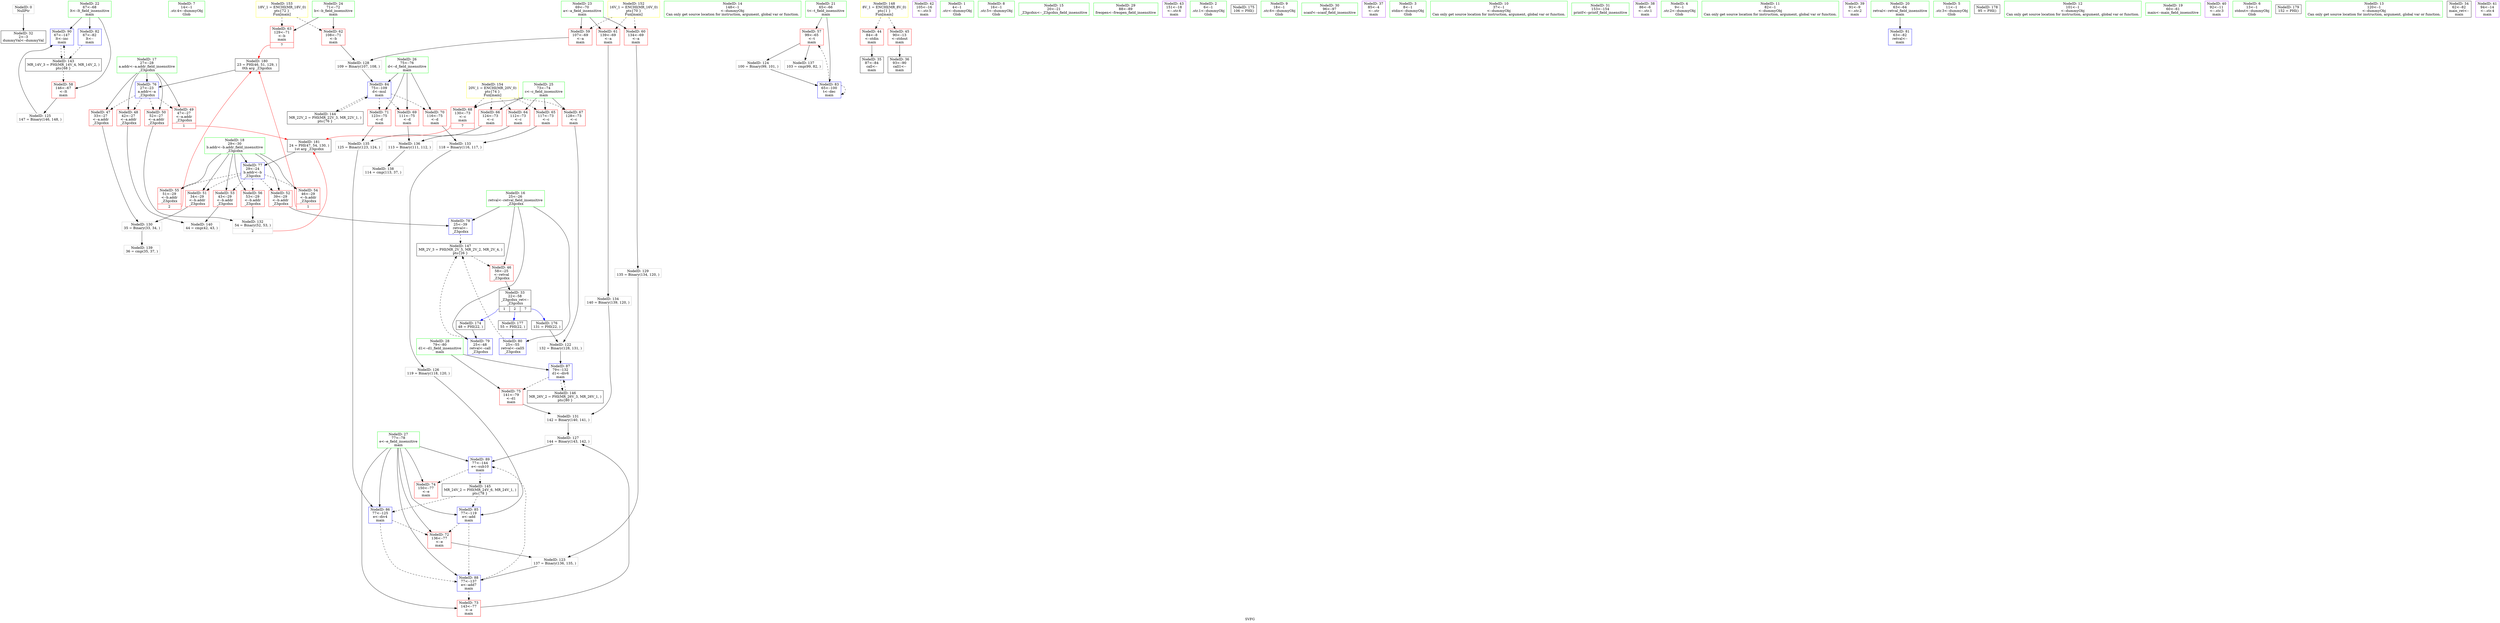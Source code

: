 digraph "SVFG" {
	label="SVFG";

	Node0x5574054741f0 [shape=record,color=grey,label="{NodeID: 0\nNullPtr}"];
	Node0x5574054741f0 -> Node0x55740548a260[style=solid];
	Node0x55740548e1d0 [shape=record,color=blue,label="{NodeID: 90\n67\<--147\nlt\<--inc\nmain\n}"];
	Node0x55740548e1d0 -> Node0x5574054982d0[style=dashed];
	Node0x557405488510 [shape=record,color=green,label="{NodeID: 7\n14\<--1\n.str.4\<--dummyObj\nGlob }"];
	Node0x5574054a2f70 [shape=record,color=black,label="{NodeID: 180\n23 = PHI(46, 51, 129, )\n0th arg _Z3gcdxx }"];
	Node0x5574054a2f70 -> Node0x55740548d670[style=solid];
	Node0x5574054892a0 [shape=record,color=green,label="{NodeID: 14\n148\<--1\n\<--dummyObj\nCan only get source location for instruction, argument, global var or function.}"];
	Node0x5574054898e0 [shape=record,color=green,label="{NodeID: 21\n65\<--66\nt\<--t_field_insensitive\nmain\n}"];
	Node0x5574054898e0 -> Node0x55740548c700[style=solid];
	Node0x5574054898e0 -> Node0x55740548dc20[style=solid];
	Node0x557405489e90 [shape=record,color=green,label="{NodeID: 28\n79\<--80\nd1\<--d1_field_insensitive\nmain\n}"];
	Node0x557405489e90 -> Node0x55740548d5a0[style=solid];
	Node0x557405489e90 -> Node0x55740548df60[style=solid];
	Node0x55740548a500 [shape=record,color=black,label="{NodeID: 35\n87\<--84\ncall\<--\nmain\n}"];
	Node0x557405490ce0 [shape=record,color=grey,label="{NodeID: 125\n147 = Binary(146, 148, )\n}"];
	Node0x557405490ce0 -> Node0x55740548e1d0[style=solid];
	Node0x55740548aab0 [shape=record,color=purple,label="{NodeID: 42\n105\<--16\n\<--.str.5\nmain\n}"];
	Node0x557405491760 [shape=record,color=grey,label="{NodeID: 132\n54 = Binary(52, 53, )\n|{<s0>2}}"];
	Node0x557405491760:s0 -> Node0x5574054a32b0[style=solid,color=red];
	Node0x55740548c080 [shape=record,color=red,label="{NodeID: 49\n47\<--27\n\<--a.addr\n_Z3gcdxx\n|{<s0>1}}"];
	Node0x55740548c080:s0 -> Node0x5574054a32b0[style=solid,color=red];
	Node0x557405492a30 [shape=record,color=grey,label="{NodeID: 139\n36 = cmp(35, 37, )\n}"];
	Node0x55740548c630 [shape=record,color=red,label="{NodeID: 56\n53\<--29\n\<--b.addr\n_Z3gcdxx\n}"];
	Node0x55740548c630 -> Node0x557405491760[style=solid];
	Node0x5574054991d0 [shape=record,color=black,label="{NodeID: 146\nMR_26V_2 = PHI(MR_26V_3, MR_26V_1, )\npts\{80 \}\n}"];
	Node0x5574054991d0 -> Node0x55740548df60[style=dashed];
	Node0x55740548cbe0 [shape=record,color=red,label="{NodeID: 63\n129\<--71\n\<--b\nmain\n|{<s0>7}}"];
	Node0x55740548cbe0:s0 -> Node0x5574054a2f70[style=solid,color=red];
	Node0x55740549aa70 [shape=record,color=yellow,style=double,label="{NodeID: 153\n18V_1 = ENCHI(MR_18V_0)\npts\{72 \}\nFun[main]}"];
	Node0x55740549aa70 -> Node0x55740548cb10[style=dashed];
	Node0x55740549aa70 -> Node0x55740548cbe0[style=dashed];
	Node0x55740548d190 [shape=record,color=red,label="{NodeID: 70\n116\<--75\n\<--d\nmain\n}"];
	Node0x55740548d190 -> Node0x5574054918e0[style=solid];
	Node0x55740548d740 [shape=record,color=blue,label="{NodeID: 77\n29\<--24\nb.addr\<--b\n_Z3gcdxx\n}"];
	Node0x55740548d740 -> Node0x55740548c220[style=dashed];
	Node0x55740548d740 -> Node0x55740548c2f0[style=dashed];
	Node0x55740548d740 -> Node0x55740548c3c0[style=dashed];
	Node0x55740548d740 -> Node0x55740548c490[style=dashed];
	Node0x55740548d740 -> Node0x55740548c560[style=dashed];
	Node0x55740548d740 -> Node0x55740548c630[style=dashed];
	Node0x55740548dcf0 [shape=record,color=blue,label="{NodeID: 84\n75\<--109\nd\<--mul\nmain\n}"];
	Node0x55740548dcf0 -> Node0x55740548d0c0[style=dashed];
	Node0x55740548dcf0 -> Node0x55740548d190[style=dashed];
	Node0x55740548dcf0 -> Node0x55740548d260[style=dashed];
	Node0x55740548dcf0 -> Node0x5574054987d0[style=dashed];
	Node0x557405488140 [shape=record,color=green,label="{NodeID: 1\n4\<--1\n.str\<--dummyObj\nGlob }"];
	Node0x5574054a2530 [shape=record,color=black,label="{NodeID: 174\n48 = PHI(22, )\n}"];
	Node0x5574054a2530 -> Node0x55740548d8e0[style=solid];
	Node0x5574054885a0 [shape=record,color=green,label="{NodeID: 8\n16\<--1\n.str.5\<--dummyObj\nGlob }"];
	Node0x5574054a32b0 [shape=record,color=black,label="{NodeID: 181\n24 = PHI(47, 54, 130, )\n1st arg _Z3gcdxx }"];
	Node0x5574054a32b0 -> Node0x55740548d740[style=solid];
	Node0x5574054893a0 [shape=record,color=green,label="{NodeID: 15\n20\<--21\n_Z3gcdxx\<--_Z3gcdxx_field_insensitive\n}"];
	Node0x5574054899b0 [shape=record,color=green,label="{NodeID: 22\n67\<--68\nlt\<--lt_field_insensitive\nmain\n}"];
	Node0x5574054899b0 -> Node0x55740548c7d0[style=solid];
	Node0x5574054899b0 -> Node0x55740548db50[style=solid];
	Node0x5574054899b0 -> Node0x55740548e1d0[style=solid];
	Node0x557405489f60 [shape=record,color=green,label="{NodeID: 29\n88\<--89\nfreopen\<--freopen_field_insensitive\n}"];
	Node0x55740548a5d0 [shape=record,color=black,label="{NodeID: 36\n93\<--90\ncall1\<--\nmain\n}"];
	Node0x557405490e60 [shape=record,color=grey,label="{NodeID: 126\n119 = Binary(118, 120, )\n}"];
	Node0x557405490e60 -> Node0x55740548ddc0[style=solid];
	Node0x55740548ab80 [shape=record,color=purple,label="{NodeID: 43\n151\<--18\n\<--.str.6\nmain\n}"];
	Node0x5574054918e0 [shape=record,color=grey,label="{NodeID: 133\n118 = Binary(116, 117, )\n}"];
	Node0x5574054918e0 -> Node0x557405490e60[style=solid];
	Node0x55740548c150 [shape=record,color=red,label="{NodeID: 50\n52\<--27\n\<--a.addr\n_Z3gcdxx\n}"];
	Node0x55740548c150 -> Node0x557405491760[style=solid];
	Node0x557405492b70 [shape=record,color=grey,label="{NodeID: 140\n44 = cmp(42, 43, )\n}"];
	Node0x55740548c700 [shape=record,color=red,label="{NodeID: 57\n99\<--65\n\<--t\nmain\n}"];
	Node0x55740548c700 -> Node0x557405490b60[style=solid];
	Node0x55740548c700 -> Node0x55740548bc60[style=solid];
	Node0x5574054996d0 [shape=record,color=black,label="{NodeID: 147\nMR_2V_3 = PHI(MR_2V_5, MR_2V_2, MR_2V_4, )\npts\{26 \}\n}"];
	Node0x5574054996d0 -> Node0x55740548adf0[style=dashed];
	Node0x55740548ccb0 [shape=record,color=red,label="{NodeID: 64\n112\<--73\n\<--c\nmain\n}"];
	Node0x55740548ccb0 -> Node0x55740548bae0[style=solid];
	Node0x55740549ab50 [shape=record,color=yellow,style=double,label="{NodeID: 154\n20V_1 = ENCHI(MR_20V_0)\npts\{74 \}\nFun[main]}"];
	Node0x55740549ab50 -> Node0x55740548ccb0[style=dashed];
	Node0x55740549ab50 -> Node0x55740548cd80[style=dashed];
	Node0x55740549ab50 -> Node0x55740548ce50[style=dashed];
	Node0x55740549ab50 -> Node0x55740548cf20[style=dashed];
	Node0x55740549ab50 -> Node0x55740548cff0[style=dashed];
	Node0x55740548d260 [shape=record,color=red,label="{NodeID: 71\n123\<--75\n\<--d\nmain\n}"];
	Node0x55740548d260 -> Node0x55740548b960[style=solid];
	Node0x55740548d810 [shape=record,color=blue,label="{NodeID: 78\n25\<--39\nretval\<--\n_Z3gcdxx\n}"];
	Node0x55740548d810 -> Node0x5574054996d0[style=dashed];
	Node0x55740548ddc0 [shape=record,color=blue,label="{NodeID: 85\n77\<--119\ne\<--add\nmain\n}"];
	Node0x55740548ddc0 -> Node0x55740548d330[style=dashed];
	Node0x55740548ddc0 -> Node0x55740548e030[style=dashed];
	Node0x5574054881d0 [shape=record,color=green,label="{NodeID: 2\n6\<--1\n.str.1\<--dummyObj\nGlob }"];
	Node0x5574054a2ad0 [shape=record,color=black,label="{NodeID: 175\n106 = PHI()\n}"];
	Node0x557405488630 [shape=record,color=green,label="{NodeID: 9\n18\<--1\n.str.6\<--dummyObj\nGlob }"];
	Node0x5574054894a0 [shape=record,color=green,label="{NodeID: 16\n25\<--26\nretval\<--retval_field_insensitive\n_Z3gcdxx\n}"];
	Node0x5574054894a0 -> Node0x55740548adf0[style=solid];
	Node0x5574054894a0 -> Node0x55740548d810[style=solid];
	Node0x5574054894a0 -> Node0x55740548d8e0[style=solid];
	Node0x5574054894a0 -> Node0x55740548d9b0[style=solid];
	Node0x557405489a80 [shape=record,color=green,label="{NodeID: 23\n69\<--70\na\<--a_field_insensitive\nmain\n}"];
	Node0x557405489a80 -> Node0x55740548c8a0[style=solid];
	Node0x557405489a80 -> Node0x55740548c970[style=solid];
	Node0x557405489a80 -> Node0x55740548ca40[style=solid];
	Node0x55740548a060 [shape=record,color=green,label="{NodeID: 30\n96\<--97\nscanf\<--scanf_field_insensitive\n}"];
	Node0x55740548a6a0 [shape=record,color=purple,label="{NodeID: 37\n85\<--4\n\<--.str\nmain\n}"];
	Node0x557405490fe0 [shape=record,color=grey,label="{NodeID: 127\n144 = Binary(143, 142, )\n}"];
	Node0x557405490fe0 -> Node0x55740548e100[style=solid];
	Node0x55740548ac50 [shape=record,color=red,label="{NodeID: 44\n84\<--8\n\<--stdin\nmain\n}"];
	Node0x55740548ac50 -> Node0x55740548a500[style=solid];
	Node0x55740548b7e0 [shape=record,color=grey,label="{NodeID: 134\n140 = Binary(139, 120, )\n}"];
	Node0x55740548b7e0 -> Node0x5574054915e0[style=solid];
	Node0x55740548c220 [shape=record,color=red,label="{NodeID: 51\n34\<--29\n\<--b.addr\n_Z3gcdxx\n}"];
	Node0x55740548c220 -> Node0x557405491460[style=solid];
	Node0x55740548c7d0 [shape=record,color=red,label="{NodeID: 58\n146\<--67\n\<--lt\nmain\n}"];
	Node0x55740548c7d0 -> Node0x557405490ce0[style=solid];
	Node0x557405499bd0 [shape=record,color=yellow,style=double,label="{NodeID: 148\n8V_1 = ENCHI(MR_8V_0)\npts\{1 \}\nFun[main]}"];
	Node0x557405499bd0 -> Node0x55740548ac50[style=dashed];
	Node0x557405499bd0 -> Node0x55740548ad20[style=dashed];
	Node0x55740548cd80 [shape=record,color=red,label="{NodeID: 65\n117\<--73\n\<--c\nmain\n}"];
	Node0x55740548cd80 -> Node0x5574054918e0[style=solid];
	Node0x55740548d330 [shape=record,color=red,label="{NodeID: 72\n136\<--77\n\<--e\nmain\n}"];
	Node0x55740548d330 -> Node0x5574054909e0[style=solid];
	Node0x55740548d8e0 [shape=record,color=blue,label="{NodeID: 79\n25\<--48\nretval\<--call\n_Z3gcdxx\n}"];
	Node0x55740548d8e0 -> Node0x5574054996d0[style=dashed];
	Node0x55740548de90 [shape=record,color=blue,label="{NodeID: 86\n77\<--125\ne\<--div4\nmain\n}"];
	Node0x55740548de90 -> Node0x55740548d330[style=dashed];
	Node0x55740548de90 -> Node0x55740548e030[style=dashed];
	Node0x5574054753f0 [shape=record,color=green,label="{NodeID: 3\n8\<--1\nstdin\<--dummyObj\nGlob }"];
	Node0x5574054a2ba0 [shape=record,color=black,label="{NodeID: 176\n131 = PHI(22, )\n}"];
	Node0x5574054a2ba0 -> Node0x557405490860[style=solid];
	Node0x557405488ea0 [shape=record,color=green,label="{NodeID: 10\n37\<--1\n\<--dummyObj\nCan only get source location for instruction, argument, global var or function.}"];
	Node0x557405489570 [shape=record,color=green,label="{NodeID: 17\n27\<--28\na.addr\<--a.addr_field_insensitive\n_Z3gcdxx\n}"];
	Node0x557405489570 -> Node0x55740548aec0[style=solid];
	Node0x557405489570 -> Node0x55740548bfb0[style=solid];
	Node0x557405489570 -> Node0x55740548c080[style=solid];
	Node0x557405489570 -> Node0x55740548c150[style=solid];
	Node0x557405489570 -> Node0x55740548d670[style=solid];
	Node0x557405489b50 [shape=record,color=green,label="{NodeID: 24\n71\<--72\nb\<--b_field_insensitive\nmain\n}"];
	Node0x557405489b50 -> Node0x55740548cb10[style=solid];
	Node0x557405489b50 -> Node0x55740548cbe0[style=solid];
	Node0x55740548a160 [shape=record,color=green,label="{NodeID: 31\n153\<--154\nprintf\<--printf_field_insensitive\n}"];
	Node0x55740548a770 [shape=record,color=purple,label="{NodeID: 38\n86\<--6\n\<--.str.1\nmain\n}"];
	Node0x557405491160 [shape=record,color=grey,label="{NodeID: 128\n109 = Binary(107, 108, )\n}"];
	Node0x557405491160 -> Node0x55740548dcf0[style=solid];
	Node0x55740548ad20 [shape=record,color=red,label="{NodeID: 45\n90\<--13\n\<--stdout\nmain\n}"];
	Node0x55740548ad20 -> Node0x55740548a5d0[style=solid];
	Node0x55740548b960 [shape=record,color=grey,label="{NodeID: 135\n125 = Binary(123, 124, )\n}"];
	Node0x55740548b960 -> Node0x55740548de90[style=solid];
	Node0x55740548c2f0 [shape=record,color=red,label="{NodeID: 52\n39\<--29\n\<--b.addr\n_Z3gcdxx\n}"];
	Node0x55740548c2f0 -> Node0x55740548d810[style=solid];
	Node0x55740548c8a0 [shape=record,color=red,label="{NodeID: 59\n107\<--69\n\<--a\nmain\n}"];
	Node0x55740548c8a0 -> Node0x557405491160[style=solid];
	Node0x55740548ce50 [shape=record,color=red,label="{NodeID: 66\n124\<--73\n\<--c\nmain\n}"];
	Node0x55740548ce50 -> Node0x55740548b960[style=solid];
	Node0x55740548d400 [shape=record,color=red,label="{NodeID: 73\n143\<--77\n\<--e\nmain\n}"];
	Node0x55740548d400 -> Node0x557405490fe0[style=solid];
	Node0x55740548d9b0 [shape=record,color=blue,label="{NodeID: 80\n25\<--55\nretval\<--call5\n_Z3gcdxx\n}"];
	Node0x55740548d9b0 -> Node0x5574054996d0[style=dashed];
	Node0x55740548df60 [shape=record,color=blue,label="{NodeID: 87\n79\<--132\nd1\<--div6\nmain\n}"];
	Node0x55740548df60 -> Node0x55740548d5a0[style=dashed];
	Node0x55740548df60 -> Node0x5574054991d0[style=dashed];
	Node0x557405475480 [shape=record,color=green,label="{NodeID: 4\n9\<--1\n.str.2\<--dummyObj\nGlob }"];
	Node0x5574054a2cd0 [shape=record,color=black,label="{NodeID: 177\n55 = PHI(22, )\n}"];
	Node0x5574054a2cd0 -> Node0x55740548d9b0[style=solid];
	Node0x557405488fa0 [shape=record,color=green,label="{NodeID: 11\n82\<--1\n\<--dummyObj\nCan only get source location for instruction, argument, global var or function.}"];
	Node0x557405489640 [shape=record,color=green,label="{NodeID: 18\n29\<--30\nb.addr\<--b.addr_field_insensitive\n_Z3gcdxx\n}"];
	Node0x557405489640 -> Node0x55740548c220[style=solid];
	Node0x557405489640 -> Node0x55740548c2f0[style=solid];
	Node0x557405489640 -> Node0x55740548c3c0[style=solid];
	Node0x557405489640 -> Node0x55740548c490[style=solid];
	Node0x557405489640 -> Node0x55740548c560[style=solid];
	Node0x557405489640 -> Node0x55740548c630[style=solid];
	Node0x557405489640 -> Node0x55740548d740[style=solid];
	Node0x557405489c20 [shape=record,color=green,label="{NodeID: 25\n73\<--74\nc\<--c_field_insensitive\nmain\n}"];
	Node0x557405489c20 -> Node0x55740548ccb0[style=solid];
	Node0x557405489c20 -> Node0x55740548cd80[style=solid];
	Node0x557405489c20 -> Node0x55740548ce50[style=solid];
	Node0x557405489c20 -> Node0x55740548cf20[style=solid];
	Node0x557405489c20 -> Node0x55740548cff0[style=solid];
	Node0x55740548a260 [shape=record,color=black,label="{NodeID: 32\n2\<--3\ndummyVal\<--dummyVal\n}"];
	Node0x557405490860 [shape=record,color=grey,label="{NodeID: 122\n132 = Binary(128, 131, )\n}"];
	Node0x557405490860 -> Node0x55740548df60[style=solid];
	Node0x55740548a840 [shape=record,color=purple,label="{NodeID: 39\n91\<--9\n\<--.str.2\nmain\n}"];
	Node0x5574054912e0 [shape=record,color=grey,label="{NodeID: 129\n135 = Binary(134, 120, )\n}"];
	Node0x5574054912e0 -> Node0x5574054909e0[style=solid];
	Node0x55740548adf0 [shape=record,color=red,label="{NodeID: 46\n58\<--25\n\<--retval\n_Z3gcdxx\n}"];
	Node0x55740548adf0 -> Node0x55740548a360[style=solid];
	Node0x55740548bae0 [shape=record,color=grey,label="{NodeID: 136\n113 = Binary(111, 112, )\n}"];
	Node0x55740548bae0 -> Node0x55740548bde0[style=solid];
	Node0x55740548c3c0 [shape=record,color=red,label="{NodeID: 53\n43\<--29\n\<--b.addr\n_Z3gcdxx\n}"];
	Node0x55740548c3c0 -> Node0x557405492b70[style=solid];
	Node0x5574054982d0 [shape=record,color=black,label="{NodeID: 143\nMR_14V_3 = PHI(MR_14V_4, MR_14V_2, )\npts\{68 \}\n}"];
	Node0x5574054982d0 -> Node0x55740548c7d0[style=dashed];
	Node0x5574054982d0 -> Node0x55740548e1d0[style=dashed];
	Node0x55740548c970 [shape=record,color=red,label="{NodeID: 60\n134\<--69\n\<--a\nmain\n}"];
	Node0x55740548c970 -> Node0x5574054912e0[style=solid];
	Node0x55740548cf20 [shape=record,color=red,label="{NodeID: 67\n128\<--73\n\<--c\nmain\n}"];
	Node0x55740548cf20 -> Node0x557405490860[style=solid];
	Node0x55740548d4d0 [shape=record,color=red,label="{NodeID: 74\n150\<--77\n\<--e\nmain\n}"];
	Node0x55740548da80 [shape=record,color=blue,label="{NodeID: 81\n63\<--82\nretval\<--\nmain\n}"];
	Node0x55740548e030 [shape=record,color=blue,label="{NodeID: 88\n77\<--137\ne\<--add7\nmain\n}"];
	Node0x55740548e030 -> Node0x55740548d400[style=dashed];
	Node0x55740548e030 -> Node0x55740548e100[style=dashed];
	Node0x557405475510 [shape=record,color=green,label="{NodeID: 5\n11\<--1\n.str.3\<--dummyObj\nGlob }"];
	Node0x5574054a2dd0 [shape=record,color=black,label="{NodeID: 178\n95 = PHI()\n}"];
	Node0x5574054890a0 [shape=record,color=green,label="{NodeID: 12\n101\<--1\n\<--dummyObj\nCan only get source location for instruction, argument, global var or function.}"];
	Node0x557405489710 [shape=record,color=green,label="{NodeID: 19\n60\<--61\nmain\<--main_field_insensitive\n}"];
	Node0x557405489cf0 [shape=record,color=green,label="{NodeID: 26\n75\<--76\nd\<--d_field_insensitive\nmain\n}"];
	Node0x557405489cf0 -> Node0x55740548d0c0[style=solid];
	Node0x557405489cf0 -> Node0x55740548d190[style=solid];
	Node0x557405489cf0 -> Node0x55740548d260[style=solid];
	Node0x557405489cf0 -> Node0x55740548dcf0[style=solid];
	Node0x55740548a360 [shape=record,color=black,label="{NodeID: 33\n22\<--58\n_Z3gcdxx_ret\<--\n_Z3gcdxx\n|{<s0>1|<s1>2|<s2>7}}"];
	Node0x55740548a360:s0 -> Node0x5574054a2530[style=solid,color=blue];
	Node0x55740548a360:s1 -> Node0x5574054a2cd0[style=solid,color=blue];
	Node0x55740548a360:s2 -> Node0x5574054a2ba0[style=solid,color=blue];
	Node0x5574054909e0 [shape=record,color=grey,label="{NodeID: 123\n137 = Binary(136, 135, )\n}"];
	Node0x5574054909e0 -> Node0x55740548e030[style=solid];
	Node0x55740548a910 [shape=record,color=purple,label="{NodeID: 40\n92\<--11\n\<--.str.3\nmain\n}"];
	Node0x557405491460 [shape=record,color=grey,label="{NodeID: 130\n35 = Binary(33, 34, )\n}"];
	Node0x557405491460 -> Node0x557405492a30[style=solid];
	Node0x55740548aec0 [shape=record,color=red,label="{NodeID: 47\n33\<--27\n\<--a.addr\n_Z3gcdxx\n}"];
	Node0x55740548aec0 -> Node0x557405491460[style=solid];
	Node0x55740548bc60 [shape=record,color=grey,label="{NodeID: 137\n103 = cmp(99, 82, )\n}"];
	Node0x55740548c490 [shape=record,color=red,label="{NodeID: 54\n46\<--29\n\<--b.addr\n_Z3gcdxx\n|{<s0>1}}"];
	Node0x55740548c490:s0 -> Node0x5574054a2f70[style=solid,color=red];
	Node0x5574054987d0 [shape=record,color=black,label="{NodeID: 144\nMR_22V_2 = PHI(MR_22V_3, MR_22V_1, )\npts\{76 \}\n}"];
	Node0x5574054987d0 -> Node0x55740548dcf0[style=dashed];
	Node0x55740548ca40 [shape=record,color=red,label="{NodeID: 61\n139\<--69\n\<--a\nmain\n}"];
	Node0x55740548ca40 -> Node0x55740548b7e0[style=solid];
	Node0x55740548cff0 [shape=record,color=red,label="{NodeID: 68\n130\<--73\n\<--c\nmain\n|{<s0>7}}"];
	Node0x55740548cff0:s0 -> Node0x5574054a32b0[style=solid,color=red];
	Node0x55740548d5a0 [shape=record,color=red,label="{NodeID: 75\n141\<--79\n\<--d1\nmain\n}"];
	Node0x55740548d5a0 -> Node0x5574054915e0[style=solid];
	Node0x55740548db50 [shape=record,color=blue,label="{NodeID: 82\n67\<--82\nlt\<--\nmain\n}"];
	Node0x55740548db50 -> Node0x5574054982d0[style=dashed];
	Node0x55740548e100 [shape=record,color=blue,label="{NodeID: 89\n77\<--144\ne\<--sub10\nmain\n}"];
	Node0x55740548e100 -> Node0x55740548d4d0[style=dashed];
	Node0x55740548e100 -> Node0x557405498cd0[style=dashed];
	Node0x557405488480 [shape=record,color=green,label="{NodeID: 6\n13\<--1\nstdout\<--dummyObj\nGlob }"];
	Node0x5574054a2ea0 [shape=record,color=black,label="{NodeID: 179\n152 = PHI()\n}"];
	Node0x5574054891a0 [shape=record,color=green,label="{NodeID: 13\n120\<--1\n\<--dummyObj\nCan only get source location for instruction, argument, global var or function.}"];
	Node0x557405489810 [shape=record,color=green,label="{NodeID: 20\n63\<--64\nretval\<--retval_field_insensitive\nmain\n}"];
	Node0x557405489810 -> Node0x55740548da80[style=solid];
	Node0x557405489dc0 [shape=record,color=green,label="{NodeID: 27\n77\<--78\ne\<--e_field_insensitive\nmain\n}"];
	Node0x557405489dc0 -> Node0x55740548d330[style=solid];
	Node0x557405489dc0 -> Node0x55740548d400[style=solid];
	Node0x557405489dc0 -> Node0x55740548d4d0[style=solid];
	Node0x557405489dc0 -> Node0x55740548ddc0[style=solid];
	Node0x557405489dc0 -> Node0x55740548de90[style=solid];
	Node0x557405489dc0 -> Node0x55740548e030[style=solid];
	Node0x557405489dc0 -> Node0x55740548e100[style=solid];
	Node0x55740548a430 [shape=record,color=black,label="{NodeID: 34\n62\<--82\nmain_ret\<--\nmain\n}"];
	Node0x557405490b60 [shape=record,color=grey,label="{NodeID: 124\n100 = Binary(99, 101, )\n}"];
	Node0x557405490b60 -> Node0x55740548dc20[style=solid];
	Node0x55740548a9e0 [shape=record,color=purple,label="{NodeID: 41\n94\<--14\n\<--.str.4\nmain\n}"];
	Node0x5574054915e0 [shape=record,color=grey,label="{NodeID: 131\n142 = Binary(140, 141, )\n}"];
	Node0x5574054915e0 -> Node0x557405490fe0[style=solid];
	Node0x55740548bfb0 [shape=record,color=red,label="{NodeID: 48\n42\<--27\n\<--a.addr\n_Z3gcdxx\n}"];
	Node0x55740548bfb0 -> Node0x557405492b70[style=solid];
	Node0x55740548bde0 [shape=record,color=grey,label="{NodeID: 138\n114 = cmp(113, 37, )\n}"];
	Node0x55740548c560 [shape=record,color=red,label="{NodeID: 55\n51\<--29\n\<--b.addr\n_Z3gcdxx\n|{<s0>2}}"];
	Node0x55740548c560:s0 -> Node0x5574054a2f70[style=solid,color=red];
	Node0x557405498cd0 [shape=record,color=black,label="{NodeID: 145\nMR_24V_2 = PHI(MR_24V_6, MR_24V_1, )\npts\{78 \}\n}"];
	Node0x557405498cd0 -> Node0x55740548ddc0[style=dashed];
	Node0x557405498cd0 -> Node0x55740548de90[style=dashed];
	Node0x55740548cb10 [shape=record,color=red,label="{NodeID: 62\n108\<--71\n\<--b\nmain\n}"];
	Node0x55740548cb10 -> Node0x557405491160[style=solid];
	Node0x55740549a990 [shape=record,color=yellow,style=double,label="{NodeID: 152\n16V_1 = ENCHI(MR_16V_0)\npts\{70 \}\nFun[main]}"];
	Node0x55740549a990 -> Node0x55740548c8a0[style=dashed];
	Node0x55740549a990 -> Node0x55740548c970[style=dashed];
	Node0x55740549a990 -> Node0x55740548ca40[style=dashed];
	Node0x55740548d0c0 [shape=record,color=red,label="{NodeID: 69\n111\<--75\n\<--d\nmain\n}"];
	Node0x55740548d0c0 -> Node0x55740548bae0[style=solid];
	Node0x55740548d670 [shape=record,color=blue,label="{NodeID: 76\n27\<--23\na.addr\<--a\n_Z3gcdxx\n}"];
	Node0x55740548d670 -> Node0x55740548aec0[style=dashed];
	Node0x55740548d670 -> Node0x55740548bfb0[style=dashed];
	Node0x55740548d670 -> Node0x55740548c080[style=dashed];
	Node0x55740548d670 -> Node0x55740548c150[style=dashed];
	Node0x55740548dc20 [shape=record,color=blue,label="{NodeID: 83\n65\<--100\nt\<--dec\nmain\n}"];
	Node0x55740548dc20 -> Node0x55740548c700[style=dashed];
	Node0x55740548dc20 -> Node0x55740548dc20[style=dashed];
}
